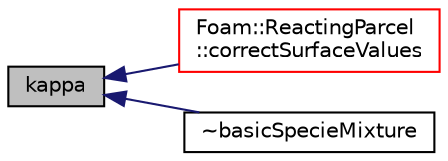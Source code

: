 digraph "kappa"
{
  bgcolor="transparent";
  edge [fontname="Helvetica",fontsize="10",labelfontname="Helvetica",labelfontsize="10"];
  node [fontname="Helvetica",fontsize="10",shape=record];
  rankdir="LR";
  Node1 [label="kappa",height=0.2,width=0.4,color="black", fillcolor="grey75", style="filled", fontcolor="black"];
  Node1 -> Node2 [dir="back",color="midnightblue",fontsize="10",style="solid",fontname="Helvetica"];
  Node2 [label="Foam::ReactingParcel\l::correctSurfaceValues",height=0.2,width=0.4,color="red",URL="$a02096.html#abf5f172a3acd1b1e7f81f2d0f1ca3b81",tooltip="Correct surface values due to emitted species. "];
  Node1 -> Node3 [dir="back",color="midnightblue",fontsize="10",style="solid",fontname="Helvetica"];
  Node3 [label="~basicSpecieMixture",height=0.2,width=0.4,color="black",URL="$a00115.html#a3719ed16d6465b85858dfd00497a1f8f",tooltip="Destructor. "];
}

